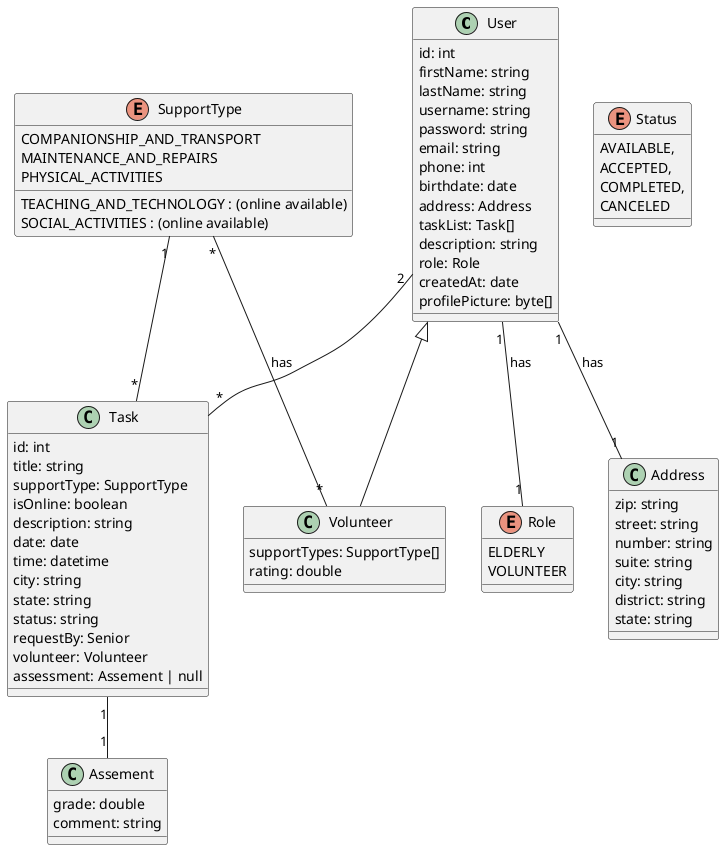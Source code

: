 @startuml
class User {
  id: int
  firstName: string
  lastName: string
  username: string
  password: string
  email: string
  phone: int
  birthdate: date
  address: Address
  taskList: Task[]
  description: string
  role: Role
  createdAt: date
  profilePicture: byte[]
}

class Volunteer {
 supportTypes: SupportType[]
 rating: double
}

class Task {
  id: int
  title: string
  supportType: SupportType
  isOnline: boolean
  description: string
  date: date
  time: datetime
  city: string
  state: string
  status: string
  requestBy: Senior
  volunteer: Volunteer
  assessment: Assement | null
}

class Address {
  zip: string
  street: string
  number: string
  suite: string
  city: string
  district: string
  state: string
}

class Assement {
  grade: double
  comment: string
} 

enum Role {
  ELDERLY
  VOLUNTEER
}

enum SupportType {
  COMPANIONSHIP_AND_TRANSPORT
  MAINTENANCE_AND_REPAIRS
  TEACHING_AND_TECHNOLOGY : (online available)
  SOCIAL_ACTIVITIES : (online available)
  PHYSICAL_ACTIVITIES
}

enum Status {
  AVAILABLE,
  ACCEPTED,
  COMPLETED,
  CANCELED
}

Task "1" -- "1" Assement
SupportType "1" -- "*" Task
SupportType "*" -- "*" Volunteer : has
User "2" -- "*" Task
User "1" -- "1" Role : has
User "1" -- "1" Address : has
User <|-- Volunteer

@enduml
